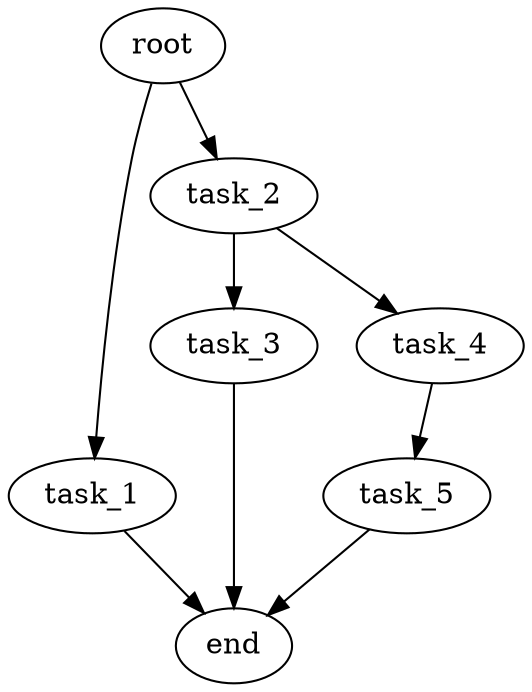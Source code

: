 digraph G {
  root [size="0.000000e+00"];
  task_1 [size="1.105395e+09"];
  task_2 [size="6.278186e+09"];
  task_3 [size="7.922873e+09"];
  task_4 [size="4.227378e+09"];
  task_5 [size="6.446418e+08"];
  end [size="0.000000e+00"];

  root -> task_1 [size="1.000000e-12"];
  root -> task_2 [size="1.000000e-12"];
  task_1 -> end [size="1.000000e-12"];
  task_2 -> task_3 [size="7.922873e+08"];
  task_2 -> task_4 [size="4.227378e+08"];
  task_3 -> end [size="1.000000e-12"];
  task_4 -> task_5 [size="6.446418e+07"];
  task_5 -> end [size="1.000000e-12"];
}
